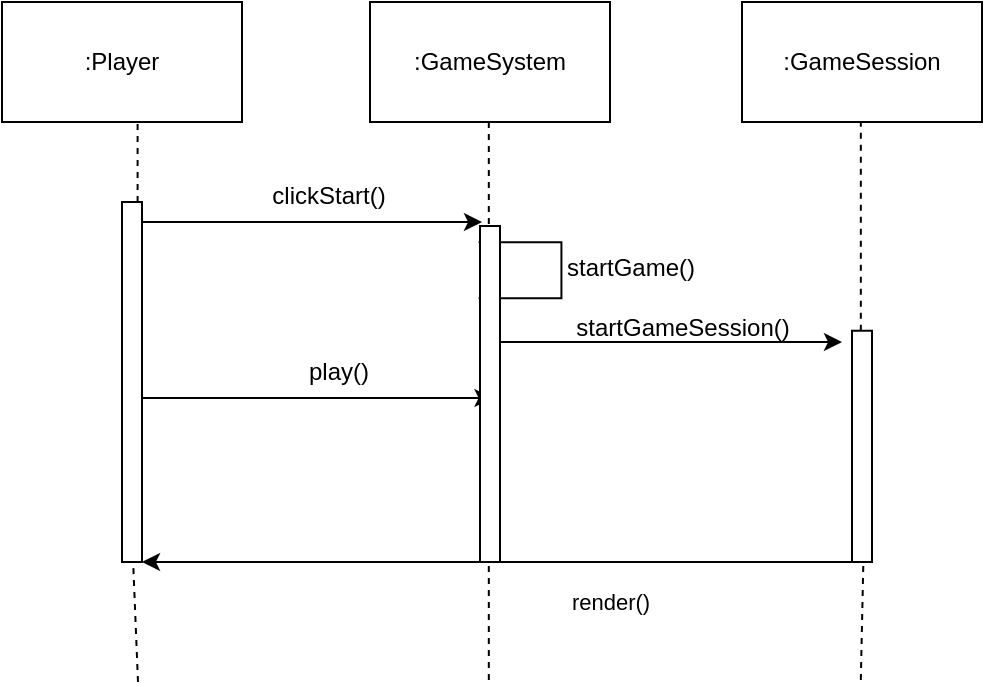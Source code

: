 <mxfile version="25.0.1" pages="2">
  <diagram name="displayHabitHistory" id="0FEPW4ecBIFKfjhu_iWq">
    <mxGraphModel dx="364" dy="418" grid="1" gridSize="10" guides="1" tooltips="1" connect="1" arrows="1" fold="1" page="1" pageScale="1" pageWidth="850" pageHeight="1100" math="0" shadow="0">
      <root>
        <mxCell id="0" />
        <mxCell id="1" parent="0" />
        <mxCell id="NGIkqE6psccTPnhRBmiB-35" value=":Player" style="rounded=0;whiteSpace=wrap;html=1;" vertex="1" parent="1">
          <mxGeometry x="60" y="260" width="120" height="60" as="geometry" />
        </mxCell>
        <mxCell id="NGIkqE6psccTPnhRBmiB-36" value=":GameSession" style="rounded=0;whiteSpace=wrap;html=1;" vertex="1" parent="1">
          <mxGeometry x="430" y="260" width="120" height="60" as="geometry" />
        </mxCell>
        <mxCell id="NGIkqE6psccTPnhRBmiB-37" value=":GameSystem" style="rounded=0;whiteSpace=wrap;html=1;" vertex="1" parent="1">
          <mxGeometry x="244" y="260" width="120" height="60" as="geometry" />
        </mxCell>
        <mxCell id="NGIkqE6psccTPnhRBmiB-38" value="" style="endArrow=none;dashed=1;html=1;rounded=0;entryX=0.565;entryY=1.011;entryDx=0;entryDy=0;entryPerimeter=0;" edge="1" parent="1" source="NGIkqE6psccTPnhRBmiB-54" target="NGIkqE6psccTPnhRBmiB-35">
          <mxGeometry width="50" height="50" relative="1" as="geometry">
            <mxPoint x="128" y="600" as="sourcePoint" />
            <mxPoint x="340" y="360" as="targetPoint" />
          </mxGeometry>
        </mxCell>
        <mxCell id="NGIkqE6psccTPnhRBmiB-39" value="" style="endArrow=none;dashed=1;html=1;rounded=0;entryX=0.565;entryY=1.011;entryDx=0;entryDy=0;entryPerimeter=0;" edge="1" parent="1">
          <mxGeometry width="50" height="50" relative="1" as="geometry">
            <mxPoint x="303.41" y="599" as="sourcePoint" />
            <mxPoint x="303.41" y="320" as="targetPoint" />
          </mxGeometry>
        </mxCell>
        <mxCell id="NGIkqE6psccTPnhRBmiB-40" value="" style="endArrow=none;dashed=1;html=1;rounded=0;entryX=0.565;entryY=1.011;entryDx=0;entryDy=0;entryPerimeter=0;" edge="1" parent="1" source="NGIkqE6psccTPnhRBmiB-57">
          <mxGeometry width="50" height="50" relative="1" as="geometry">
            <mxPoint x="489.41" y="599" as="sourcePoint" />
            <mxPoint x="489.41" y="320" as="targetPoint" />
          </mxGeometry>
        </mxCell>
        <mxCell id="NGIkqE6psccTPnhRBmiB-41" value="" style="endArrow=classic;html=1;rounded=0;" edge="1" parent="1">
          <mxGeometry width="50" height="50" relative="1" as="geometry">
            <mxPoint x="130" y="370" as="sourcePoint" />
            <mxPoint x="300" y="370" as="targetPoint" />
          </mxGeometry>
        </mxCell>
        <mxCell id="NGIkqE6psccTPnhRBmiB-42" value="clickStart()" style="text;html=1;align=center;verticalAlign=middle;resizable=0;points=[];autosize=1;strokeColor=none;fillColor=none;" vertex="1" parent="1">
          <mxGeometry x="183" y="342" width="80" height="30" as="geometry" />
        </mxCell>
        <mxCell id="NGIkqE6psccTPnhRBmiB-43" value="" style="shape=partialRectangle;whiteSpace=wrap;html=1;bottom=1;right=1;left=1;top=0;fillColor=none;routingCenterX=-0.5;rotation=-90;" vertex="1" parent="1">
          <mxGeometry x="305.26" y="373.63" width="28" height="40.91" as="geometry" />
        </mxCell>
        <mxCell id="NGIkqE6psccTPnhRBmiB-44" value="startGame()" style="text;html=1;align=center;verticalAlign=middle;resizable=0;points=[];autosize=1;strokeColor=none;fillColor=none;" vertex="1" parent="1">
          <mxGeometry x="329" y="378" width="90" height="30" as="geometry" />
        </mxCell>
        <mxCell id="NGIkqE6psccTPnhRBmiB-45" value="" style="endArrow=classic;html=1;rounded=0;" edge="1" parent="1">
          <mxGeometry width="50" height="50" relative="1" as="geometry">
            <mxPoint x="300" y="430" as="sourcePoint" />
            <mxPoint x="480" y="430" as="targetPoint" />
          </mxGeometry>
        </mxCell>
        <mxCell id="NGIkqE6psccTPnhRBmiB-46" value="startGameSession()" style="text;html=1;align=center;verticalAlign=middle;resizable=0;points=[];autosize=1;strokeColor=none;fillColor=none;" vertex="1" parent="1">
          <mxGeometry x="335" y="408" width="130" height="30" as="geometry" />
        </mxCell>
        <mxCell id="NGIkqE6psccTPnhRBmiB-47" value="" style="endArrow=classic;html=1;rounded=0;" edge="1" parent="1">
          <mxGeometry width="50" height="50" relative="1" as="geometry">
            <mxPoint x="130" y="458" as="sourcePoint" />
            <mxPoint x="305.26" y="458" as="targetPoint" />
          </mxGeometry>
        </mxCell>
        <mxCell id="NGIkqE6psccTPnhRBmiB-48" value="play()" style="text;html=1;align=center;verticalAlign=middle;resizable=0;points=[];autosize=1;strokeColor=none;fillColor=none;" vertex="1" parent="1">
          <mxGeometry x="203.26" y="430" width="50" height="30" as="geometry" />
        </mxCell>
        <mxCell id="NGIkqE6psccTPnhRBmiB-51" value="" style="endArrow=classic;html=1;rounded=0;" edge="1" parent="1">
          <mxGeometry width="50" height="50" relative="1" as="geometry">
            <mxPoint x="490" y="540" as="sourcePoint" />
            <mxPoint x="130" y="540" as="targetPoint" />
          </mxGeometry>
        </mxCell>
        <mxCell id="NGIkqE6psccTPnhRBmiB-52" value="render()" style="edgeLabel;html=1;align=center;verticalAlign=middle;resizable=0;points=[];rotation=0;" vertex="1" connectable="0" parent="NGIkqE6psccTPnhRBmiB-51">
          <mxGeometry x="-0.112" y="8" relative="1" as="geometry">
            <mxPoint x="34" y="12" as="offset" />
          </mxGeometry>
        </mxCell>
        <mxCell id="NGIkqE6psccTPnhRBmiB-53" value="" style="endArrow=none;dashed=1;html=1;rounded=0;entryX=0.565;entryY=1.011;entryDx=0;entryDy=0;entryPerimeter=0;" edge="1" parent="1" target="NGIkqE6psccTPnhRBmiB-54">
          <mxGeometry width="50" height="50" relative="1" as="geometry">
            <mxPoint x="128" y="600" as="sourcePoint" />
            <mxPoint x="128" y="321" as="targetPoint" />
          </mxGeometry>
        </mxCell>
        <mxCell id="NGIkqE6psccTPnhRBmiB-54" value="" style="html=1;points=[[0,0,0,0,5],[0,1,0,0,-5],[1,0,0,0,5],[1,1,0,0,-5]];perimeter=orthogonalPerimeter;outlineConnect=0;targetShapes=umlLifeline;portConstraint=eastwest;newEdgeStyle={&quot;curved&quot;:0,&quot;rounded&quot;:0};" vertex="1" parent="1">
          <mxGeometry x="120" y="360" width="10" height="180" as="geometry" />
        </mxCell>
        <mxCell id="NGIkqE6psccTPnhRBmiB-55" value="" style="html=1;points=[[0,0,0,0,5],[0,1,0,0,-5],[1,0,0,0,5],[1,1,0,0,-5]];perimeter=orthogonalPerimeter;outlineConnect=0;targetShapes=umlLifeline;portConstraint=eastwest;newEdgeStyle={&quot;curved&quot;:0,&quot;rounded&quot;:0};" vertex="1" parent="1">
          <mxGeometry x="299" y="372" width="10" height="168" as="geometry" />
        </mxCell>
        <mxCell id="NGIkqE6psccTPnhRBmiB-56" value="" style="endArrow=none;dashed=1;html=1;rounded=0;entryX=0.565;entryY=1.011;entryDx=0;entryDy=0;entryPerimeter=0;" edge="1" parent="1" target="NGIkqE6psccTPnhRBmiB-57">
          <mxGeometry width="50" height="50" relative="1" as="geometry">
            <mxPoint x="489.41" y="599" as="sourcePoint" />
            <mxPoint x="489.41" y="320" as="targetPoint" />
          </mxGeometry>
        </mxCell>
        <mxCell id="NGIkqE6psccTPnhRBmiB-57" value="" style="html=1;points=[[0,0,0,0,5],[0,1,0,0,-5],[1,0,0,0,5],[1,1,0,0,-5]];perimeter=orthogonalPerimeter;outlineConnect=0;targetShapes=umlLifeline;portConstraint=eastwest;newEdgeStyle={&quot;curved&quot;:0,&quot;rounded&quot;:0};" vertex="1" parent="1">
          <mxGeometry x="485" y="424.37" width="10" height="115.63" as="geometry" />
        </mxCell>
      </root>
    </mxGraphModel>
  </diagram>
  <diagram name="habitCheckin" id="CXTQPFH6M4e74NYfSSnE">
    <mxGraphModel dx="985" dy="477" grid="1" gridSize="10" guides="1" tooltips="1" connect="1" arrows="1" fold="1" page="1" pageScale="1" pageWidth="850" pageHeight="1100" math="0" shadow="0">
      <root>
        <mxCell id="XAbNOAjU0VVLo9-ZD2AN-0" />
        <mxCell id="XAbNOAjU0VVLo9-ZD2AN-1" parent="XAbNOAjU0VVLo9-ZD2AN-0" />
        <mxCell id="J7OzYloAnbf960WGr8lF-0" style="edgeStyle=orthogonalEdgeStyle;rounded=0;orthogonalLoop=1;jettySize=auto;html=1;fontFamily=Tahoma;fontSize=14;fontColor=#000066;endArrow=none;endFill=0;fillColor=#ffe6cc;strokeColor=#d79b00;" edge="1" parent="XAbNOAjU0VVLo9-ZD2AN-1" source="J7OzYloAnbf960WGr8lF-1" target="J7OzYloAnbf960WGr8lF-2">
          <mxGeometry relative="1" as="geometry" />
        </mxCell>
        <mxCell id="J7OzYloAnbf960WGr8lF-1" value="Player" style="shape=umlActor;verticalLabelPosition=bottom;labelBackgroundColor=#ffffff;verticalAlign=top;html=1;strokeColor=#000066;fillColor=#FF8000;fontFamily=Tahoma;fontSize=14;fontColor=#000066;" vertex="1" parent="XAbNOAjU0VVLo9-ZD2AN-1">
          <mxGeometry x="40" y="160" width="30" height="60" as="geometry" />
        </mxCell>
        <mxCell id="J7OzYloAnbf960WGr8lF-2" value="Game System" style="rounded=0;whiteSpace=wrap;html=1;labelBackgroundColor=#ffffff;strokeColor=#000066;fillColor=none;fontFamily=Tahoma;fontSize=14;fontColor=#000066;" vertex="1" parent="XAbNOAjU0VVLo9-ZD2AN-1">
          <mxGeometry x="360" y="170" width="70" height="40" as="geometry" />
        </mxCell>
        <mxCell id="J7OzYloAnbf960WGr8lF-3" value="" style="endArrow=classic;html=1;fontFamily=Tahoma;fontSize=14;fontColor=#000066;" edge="1" parent="XAbNOAjU0VVLo9-ZD2AN-1">
          <mxGeometry width="50" height="50" relative="1" as="geometry">
            <mxPoint x="100" y="210" as="sourcePoint" />
            <mxPoint x="340" y="210" as="targetPoint" />
          </mxGeometry>
        </mxCell>
        <mxCell id="J7OzYloAnbf960WGr8lF-4" value="clickExitButton()&lt;div&gt;readContent()&lt;/div&gt;" style="text;html=1;resizable=0;points=[];align=center;verticalAlign=middle;labelBackgroundColor=#ffffff;fontSize=14;fontFamily=Tahoma;fontColor=#000066;" vertex="1" connectable="0" parent="J7OzYloAnbf960WGr8lF-3">
          <mxGeometry x="-0.618" y="4" relative="1" as="geometry">
            <mxPoint x="64" y="44" as="offset" />
          </mxGeometry>
        </mxCell>
        <mxCell id="J7OzYloAnbf960WGr8lF-5" value="" style="endArrow=none;html=1;fontFamily=Tahoma;fontSize=14;fontColor=#000066;edgeStyle=orthogonalEdgeStyle;exitX=0.5;exitY=0;exitDx=0;exitDy=0;rounded=0;startArrow=none;startFill=0;endFill=0;fillColor=#ffe6cc;strokeColor=#d79b00;entryX=1;entryY=0.25;entryDx=0;entryDy=0;" edge="1" parent="XAbNOAjU0VVLo9-ZD2AN-1" target="J7OzYloAnbf960WGr8lF-2">
          <mxGeometry width="50" height="50" relative="1" as="geometry">
            <mxPoint x="390" y="170" as="sourcePoint" />
            <mxPoint x="440" y="180" as="targetPoint" />
            <Array as="points">
              <mxPoint x="390" y="80" />
              <mxPoint x="490" y="80" />
              <mxPoint x="490" y="180" />
            </Array>
          </mxGeometry>
        </mxCell>
        <mxCell id="J7OzYloAnbf960WGr8lF-6" value="" style="endArrow=classic;html=1;fontFamily=Tahoma;fontSize=14;fontColor=#000066;" edge="1" parent="XAbNOAjU0VVLo9-ZD2AN-1">
          <mxGeometry width="50" height="50" relative="1" as="geometry">
            <mxPoint x="500" y="120" as="sourcePoint" />
            <mxPoint x="420" y="70" as="targetPoint" />
            <Array as="points">
              <mxPoint x="500" y="70" />
            </Array>
          </mxGeometry>
        </mxCell>
        <mxCell id="J7OzYloAnbf960WGr8lF-7" value="displayConfirmation()&lt;div&gt;terminateGameSession()&lt;/div&gt;" style="text;html=1;resizable=0;points=[];align=center;verticalAlign=middle;labelBackgroundColor=#ffffff;fontSize=14;fontFamily=Tahoma;fontColor=#000066;" vertex="1" connectable="0" parent="J7OzYloAnbf960WGr8lF-6">
          <mxGeometry x="0.2" relative="1" as="geometry">
            <mxPoint x="-2" y="-40" as="offset" />
          </mxGeometry>
        </mxCell>
        <mxCell id="J7OzYloAnbf960WGr8lF-8" style="edgeStyle=orthogonalEdgeStyle;rounded=0;orthogonalLoop=1;jettySize=auto;html=1;entryX=0.5;entryY=1;entryDx=0;entryDy=0;startArrow=none;startFill=0;endArrow=none;endFill=0;fontFamily=Tahoma;fontSize=14;fontColor=#000066;fillColor=#ffe6cc;strokeColor=#d79b00;exitX=1;exitY=0.75;exitDx=0;exitDy=0;" edge="1" parent="XAbNOAjU0VVLo9-ZD2AN-1" source="J7OzYloAnbf960WGr8lF-2">
          <mxGeometry relative="1" as="geometry">
            <Array as="points">
              <mxPoint x="490" y="200" />
              <mxPoint x="490" y="300" />
              <mxPoint x="390" y="300" />
            </Array>
            <mxPoint x="450" y="200" as="sourcePoint" />
            <mxPoint x="390" y="210" as="targetPoint" />
          </mxGeometry>
        </mxCell>
        <mxCell id="J7OzYloAnbf960WGr8lF-9" value="" style="endArrow=classic;html=1;fontFamily=Tahoma;fontSize=14;fontColor=#000066;" edge="1" parent="XAbNOAjU0VVLo9-ZD2AN-1">
          <mxGeometry width="50" height="50" relative="1" as="geometry">
            <mxPoint x="500" y="260" as="sourcePoint" />
            <mxPoint x="430" y="310" as="targetPoint" />
            <Array as="points">
              <mxPoint x="500" y="310" />
            </Array>
          </mxGeometry>
        </mxCell>
        <mxCell id="J7OzYloAnbf960WGr8lF-10" value="stopPlayMode()" style="text;html=1;resizable=0;points=[];align=center;verticalAlign=middle;labelBackgroundColor=#ffffff;fontSize=14;fontFamily=Tahoma;fontColor=#000066;" vertex="1" connectable="0" parent="J7OzYloAnbf960WGr8lF-9">
          <mxGeometry x="-0.3" y="-1" relative="1" as="geometry">
            <mxPoint x="-9" y="38" as="offset" />
          </mxGeometry>
        </mxCell>
      </root>
    </mxGraphModel>
  </diagram>
</mxfile>
